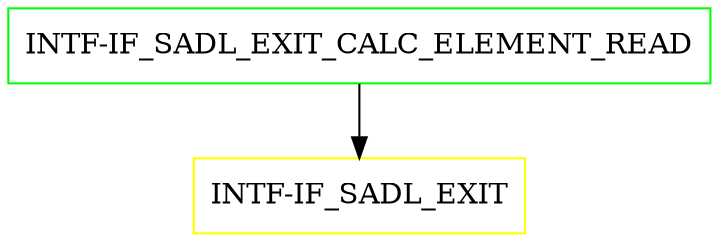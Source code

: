 digraph G {
  "INTF-IF_SADL_EXIT_CALC_ELEMENT_READ" [shape=box,color=green];
  "INTF-IF_SADL_EXIT" [shape=box,color=yellow,URL="./INTF_IF_SADL_EXIT.html"];
  "INTF-IF_SADL_EXIT_CALC_ELEMENT_READ" -> "INTF-IF_SADL_EXIT";
}

